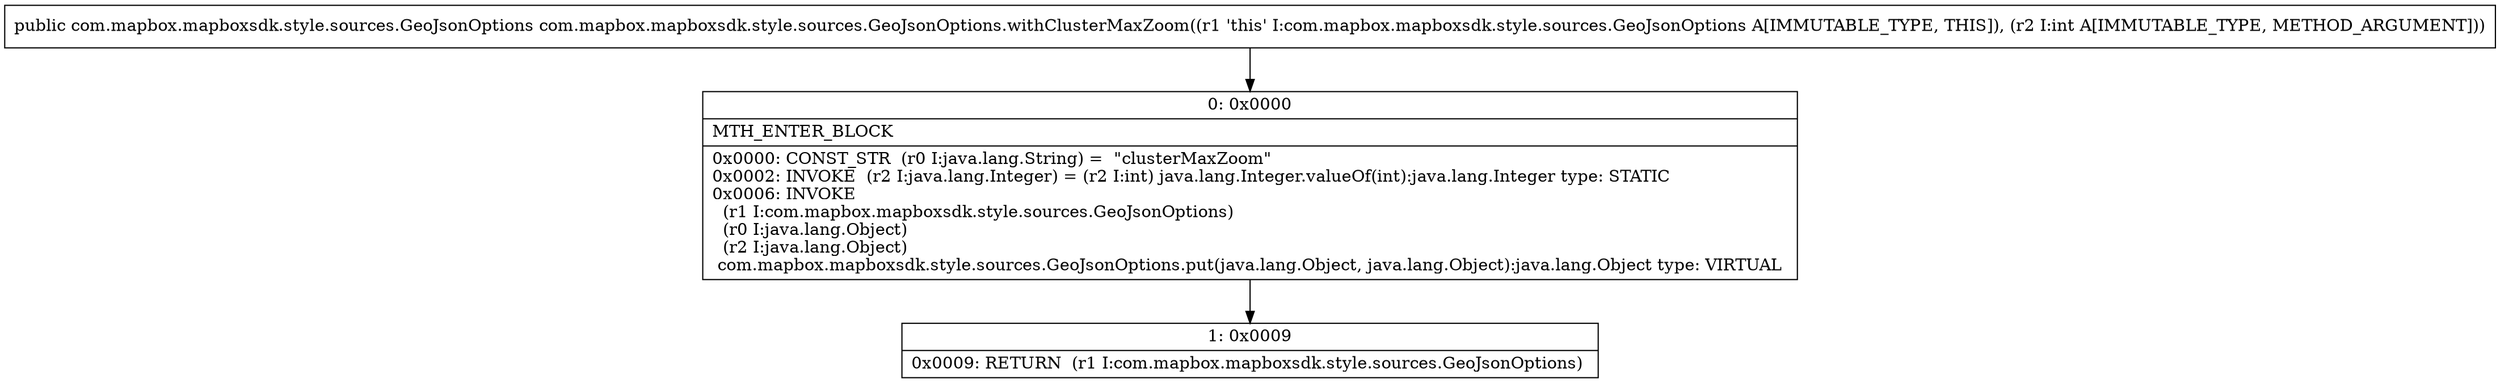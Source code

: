digraph "CFG forcom.mapbox.mapboxsdk.style.sources.GeoJsonOptions.withClusterMaxZoom(I)Lcom\/mapbox\/mapboxsdk\/style\/sources\/GeoJsonOptions;" {
Node_0 [shape=record,label="{0\:\ 0x0000|MTH_ENTER_BLOCK\l|0x0000: CONST_STR  (r0 I:java.lang.String) =  \"clusterMaxZoom\" \l0x0002: INVOKE  (r2 I:java.lang.Integer) = (r2 I:int) java.lang.Integer.valueOf(int):java.lang.Integer type: STATIC \l0x0006: INVOKE  \l  (r1 I:com.mapbox.mapboxsdk.style.sources.GeoJsonOptions)\l  (r0 I:java.lang.Object)\l  (r2 I:java.lang.Object)\l com.mapbox.mapboxsdk.style.sources.GeoJsonOptions.put(java.lang.Object, java.lang.Object):java.lang.Object type: VIRTUAL \l}"];
Node_1 [shape=record,label="{1\:\ 0x0009|0x0009: RETURN  (r1 I:com.mapbox.mapboxsdk.style.sources.GeoJsonOptions) \l}"];
MethodNode[shape=record,label="{public com.mapbox.mapboxsdk.style.sources.GeoJsonOptions com.mapbox.mapboxsdk.style.sources.GeoJsonOptions.withClusterMaxZoom((r1 'this' I:com.mapbox.mapboxsdk.style.sources.GeoJsonOptions A[IMMUTABLE_TYPE, THIS]), (r2 I:int A[IMMUTABLE_TYPE, METHOD_ARGUMENT])) }"];
MethodNode -> Node_0;
Node_0 -> Node_1;
}

